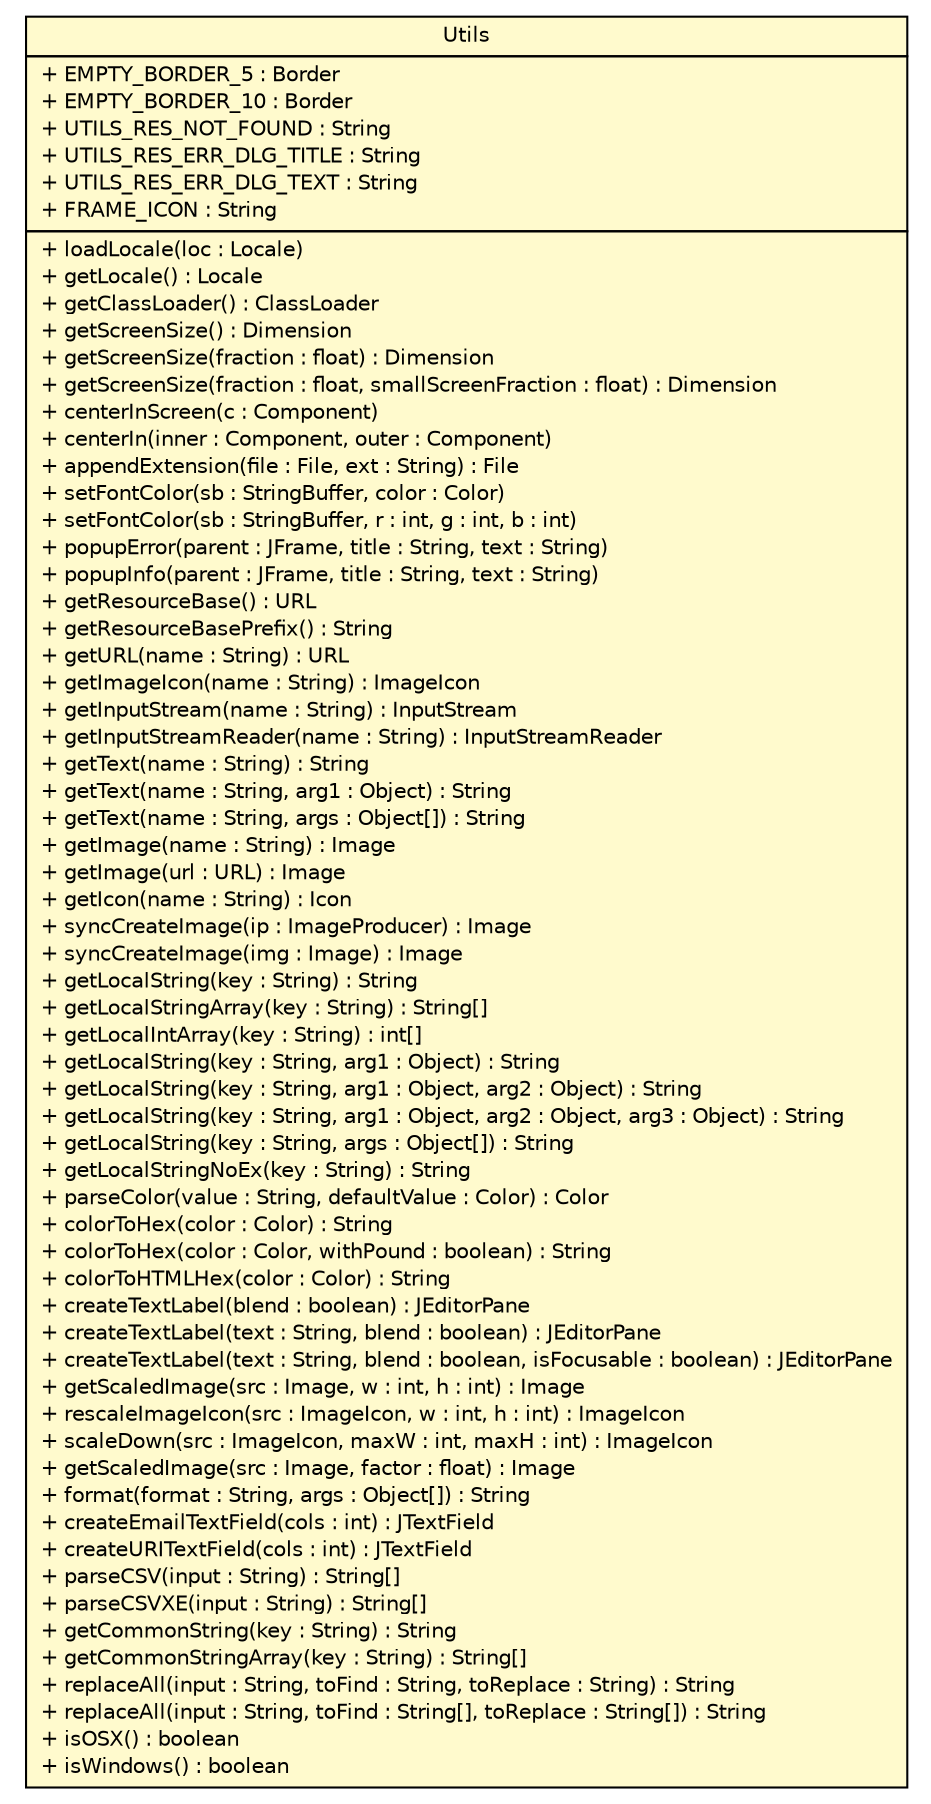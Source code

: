 #!/usr/local/bin/dot
#
# Class diagram 
# Generated by UMLGraph version 5.2 (http://www.umlgraph.org/)
#

digraph G {
	edge [fontname="Helvetica",fontsize=10,labelfontname="Helvetica",labelfontsize=10];
	node [fontname="Helvetica",fontsize=10,shape=plaintext];
	nodesep=0.25;
	ranksep=0.5;
	// dip.misc.Utils
	c1261 [label=<<table title="dip.misc.Utils" border="0" cellborder="1" cellspacing="0" cellpadding="2" port="p" bgcolor="lemonChiffon" href="./Utils.html">
		<tr><td><table border="0" cellspacing="0" cellpadding="1">
<tr><td align="center" balign="center"> Utils </td></tr>
		</table></td></tr>
		<tr><td><table border="0" cellspacing="0" cellpadding="1">
<tr><td align="left" balign="left"> + EMPTY_BORDER_5 : Border </td></tr>
<tr><td align="left" balign="left"> + EMPTY_BORDER_10 : Border </td></tr>
<tr><td align="left" balign="left"> + UTILS_RES_NOT_FOUND : String </td></tr>
<tr><td align="left" balign="left"> + UTILS_RES_ERR_DLG_TITLE : String </td></tr>
<tr><td align="left" balign="left"> + UTILS_RES_ERR_DLG_TEXT : String </td></tr>
<tr><td align="left" balign="left"> + FRAME_ICON : String </td></tr>
		</table></td></tr>
		<tr><td><table border="0" cellspacing="0" cellpadding="1">
<tr><td align="left" balign="left"> + loadLocale(loc : Locale) </td></tr>
<tr><td align="left" balign="left"> + getLocale() : Locale </td></tr>
<tr><td align="left" balign="left"> + getClassLoader() : ClassLoader </td></tr>
<tr><td align="left" balign="left"> + getScreenSize() : Dimension </td></tr>
<tr><td align="left" balign="left"> + getScreenSize(fraction : float) : Dimension </td></tr>
<tr><td align="left" balign="left"> + getScreenSize(fraction : float, smallScreenFraction : float) : Dimension </td></tr>
<tr><td align="left" balign="left"> + centerInScreen(c : Component) </td></tr>
<tr><td align="left" balign="left"> + centerIn(inner : Component, outer : Component) </td></tr>
<tr><td align="left" balign="left"> + appendExtension(file : File, ext : String) : File </td></tr>
<tr><td align="left" balign="left"> + setFontColor(sb : StringBuffer, color : Color) </td></tr>
<tr><td align="left" balign="left"> + setFontColor(sb : StringBuffer, r : int, g : int, b : int) </td></tr>
<tr><td align="left" balign="left"> + popupError(parent : JFrame, title : String, text : String) </td></tr>
<tr><td align="left" balign="left"> + popupInfo(parent : JFrame, title : String, text : String) </td></tr>
<tr><td align="left" balign="left"> + getResourceBase() : URL </td></tr>
<tr><td align="left" balign="left"> + getResourceBasePrefix() : String </td></tr>
<tr><td align="left" balign="left"> + getURL(name : String) : URL </td></tr>
<tr><td align="left" balign="left"> + getImageIcon(name : String) : ImageIcon </td></tr>
<tr><td align="left" balign="left"> + getInputStream(name : String) : InputStream </td></tr>
<tr><td align="left" balign="left"> + getInputStreamReader(name : String) : InputStreamReader </td></tr>
<tr><td align="left" balign="left"> + getText(name : String) : String </td></tr>
<tr><td align="left" balign="left"> + getText(name : String, arg1 : Object) : String </td></tr>
<tr><td align="left" balign="left"> + getText(name : String, args : Object[]) : String </td></tr>
<tr><td align="left" balign="left"> + getImage(name : String) : Image </td></tr>
<tr><td align="left" balign="left"> + getImage(url : URL) : Image </td></tr>
<tr><td align="left" balign="left"> + getIcon(name : String) : Icon </td></tr>
<tr><td align="left" balign="left"> + syncCreateImage(ip : ImageProducer) : Image </td></tr>
<tr><td align="left" balign="left"> + syncCreateImage(img : Image) : Image </td></tr>
<tr><td align="left" balign="left"> + getLocalString(key : String) : String </td></tr>
<tr><td align="left" balign="left"> + getLocalStringArray(key : String) : String[] </td></tr>
<tr><td align="left" balign="left"> + getLocalIntArray(key : String) : int[] </td></tr>
<tr><td align="left" balign="left"> + getLocalString(key : String, arg1 : Object) : String </td></tr>
<tr><td align="left" balign="left"> + getLocalString(key : String, arg1 : Object, arg2 : Object) : String </td></tr>
<tr><td align="left" balign="left"> + getLocalString(key : String, arg1 : Object, arg2 : Object, arg3 : Object) : String </td></tr>
<tr><td align="left" balign="left"> + getLocalString(key : String, args : Object[]) : String </td></tr>
<tr><td align="left" balign="left"> + getLocalStringNoEx(key : String) : String </td></tr>
<tr><td align="left" balign="left"> + parseColor(value : String, defaultValue : Color) : Color </td></tr>
<tr><td align="left" balign="left"> + colorToHex(color : Color) : String </td></tr>
<tr><td align="left" balign="left"> + colorToHex(color : Color, withPound : boolean) : String </td></tr>
<tr><td align="left" balign="left"> + colorToHTMLHex(color : Color) : String </td></tr>
<tr><td align="left" balign="left"> + createTextLabel(blend : boolean) : JEditorPane </td></tr>
<tr><td align="left" balign="left"> + createTextLabel(text : String, blend : boolean) : JEditorPane </td></tr>
<tr><td align="left" balign="left"> + createTextLabel(text : String, blend : boolean, isFocusable : boolean) : JEditorPane </td></tr>
<tr><td align="left" balign="left"> + getScaledImage(src : Image, w : int, h : int) : Image </td></tr>
<tr><td align="left" balign="left"> + rescaleImageIcon(src : ImageIcon, w : int, h : int) : ImageIcon </td></tr>
<tr><td align="left" balign="left"> + scaleDown(src : ImageIcon, maxW : int, maxH : int) : ImageIcon </td></tr>
<tr><td align="left" balign="left"> + getScaledImage(src : Image, factor : float) : Image </td></tr>
<tr><td align="left" balign="left"> + format(format : String, args : Object[]) : String </td></tr>
<tr><td align="left" balign="left"> + createEmailTextField(cols : int) : JTextField </td></tr>
<tr><td align="left" balign="left"> + createURITextField(cols : int) : JTextField </td></tr>
<tr><td align="left" balign="left"> + parseCSV(input : String) : String[] </td></tr>
<tr><td align="left" balign="left"> + parseCSVXE(input : String) : String[] </td></tr>
<tr><td align="left" balign="left"> + getCommonString(key : String) : String </td></tr>
<tr><td align="left" balign="left"> + getCommonStringArray(key : String) : String[] </td></tr>
<tr><td align="left" balign="left"> + replaceAll(input : String, toFind : String, toReplace : String) : String </td></tr>
<tr><td align="left" balign="left"> + replaceAll(input : String, toFind : String[], toReplace : String[]) : String </td></tr>
<tr><td align="left" balign="left"> + isOSX() : boolean </td></tr>
<tr><td align="left" balign="left"> + isWindows() : boolean </td></tr>
		</table></td></tr>
		</table>>, fontname="Helvetica", fontcolor="black", fontsize=10.0];
}

